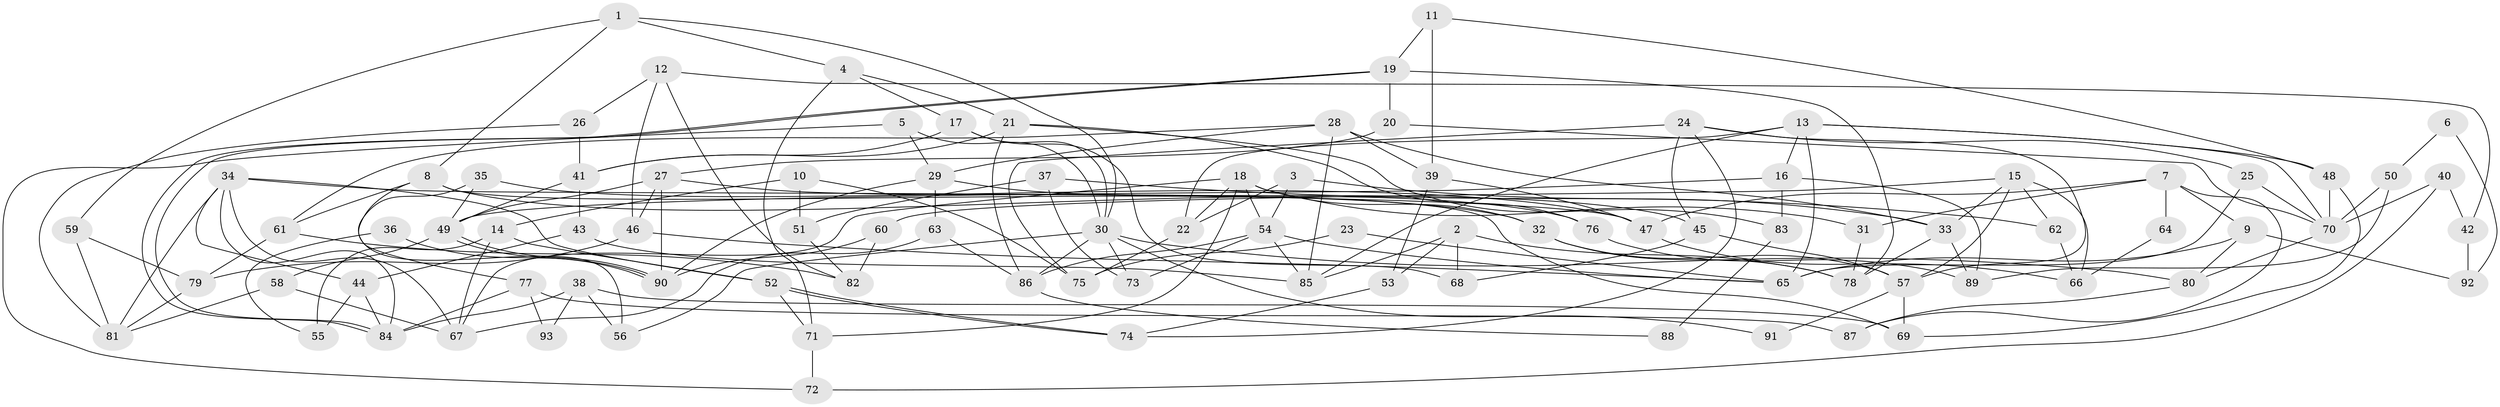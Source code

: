 // Generated by graph-tools (version 1.1) at 2025/26/03/09/25 03:26:14]
// undirected, 93 vertices, 186 edges
graph export_dot {
graph [start="1"]
  node [color=gray90,style=filled];
  1;
  2;
  3;
  4;
  5;
  6;
  7;
  8;
  9;
  10;
  11;
  12;
  13;
  14;
  15;
  16;
  17;
  18;
  19;
  20;
  21;
  22;
  23;
  24;
  25;
  26;
  27;
  28;
  29;
  30;
  31;
  32;
  33;
  34;
  35;
  36;
  37;
  38;
  39;
  40;
  41;
  42;
  43;
  44;
  45;
  46;
  47;
  48;
  49;
  50;
  51;
  52;
  53;
  54;
  55;
  56;
  57;
  58;
  59;
  60;
  61;
  62;
  63;
  64;
  65;
  66;
  67;
  68;
  69;
  70;
  71;
  72;
  73;
  74;
  75;
  76;
  77;
  78;
  79;
  80;
  81;
  82;
  83;
  84;
  85;
  86;
  87;
  88;
  89;
  90;
  91;
  92;
  93;
  1 -- 4;
  1 -- 8;
  1 -- 30;
  1 -- 59;
  2 -- 53;
  2 -- 78;
  2 -- 68;
  2 -- 85;
  3 -- 22;
  3 -- 54;
  3 -- 33;
  4 -- 17;
  4 -- 71;
  4 -- 21;
  5 -- 30;
  5 -- 29;
  5 -- 72;
  6 -- 50;
  6 -- 92;
  7 -- 31;
  7 -- 9;
  7 -- 47;
  7 -- 64;
  7 -- 87;
  8 -- 76;
  8 -- 56;
  8 -- 61;
  8 -- 69;
  9 -- 65;
  9 -- 80;
  9 -- 92;
  10 -- 51;
  10 -- 14;
  10 -- 75;
  11 -- 19;
  11 -- 48;
  11 -- 39;
  12 -- 46;
  12 -- 82;
  12 -- 26;
  12 -- 42;
  13 -- 48;
  13 -- 85;
  13 -- 16;
  13 -- 22;
  13 -- 65;
  13 -- 70;
  14 -- 67;
  14 -- 52;
  14 -- 55;
  15 -- 57;
  15 -- 33;
  15 -- 60;
  15 -- 62;
  15 -- 66;
  16 -- 49;
  16 -- 83;
  16 -- 89;
  17 -- 30;
  17 -- 41;
  17 -- 68;
  18 -- 54;
  18 -- 67;
  18 -- 22;
  18 -- 31;
  18 -- 32;
  18 -- 71;
  19 -- 84;
  19 -- 84;
  19 -- 20;
  19 -- 78;
  20 -- 70;
  20 -- 27;
  21 -- 86;
  21 -- 41;
  21 -- 76;
  21 -- 83;
  22 -- 75;
  23 -- 65;
  23 -- 75;
  24 -- 45;
  24 -- 75;
  24 -- 25;
  24 -- 57;
  24 -- 74;
  25 -- 65;
  25 -- 70;
  26 -- 41;
  26 -- 81;
  27 -- 32;
  27 -- 49;
  27 -- 46;
  27 -- 90;
  28 -- 39;
  28 -- 29;
  28 -- 33;
  28 -- 61;
  28 -- 85;
  29 -- 45;
  29 -- 90;
  29 -- 63;
  30 -- 86;
  30 -- 56;
  30 -- 73;
  30 -- 80;
  30 -- 91;
  31 -- 78;
  32 -- 78;
  32 -- 57;
  33 -- 78;
  33 -- 89;
  34 -- 44;
  34 -- 81;
  34 -- 47;
  34 -- 52;
  34 -- 67;
  34 -- 84;
  35 -- 47;
  35 -- 77;
  35 -- 49;
  36 -- 90;
  36 -- 55;
  37 -- 73;
  37 -- 62;
  37 -- 51;
  38 -- 84;
  38 -- 69;
  38 -- 56;
  38 -- 93;
  39 -- 47;
  39 -- 53;
  40 -- 72;
  40 -- 70;
  40 -- 42;
  41 -- 49;
  41 -- 43;
  42 -- 92;
  43 -- 85;
  43 -- 44;
  44 -- 84;
  44 -- 55;
  45 -- 68;
  45 -- 57;
  46 -- 79;
  46 -- 65;
  47 -- 66;
  48 -- 70;
  48 -- 69;
  49 -- 90;
  49 -- 90;
  49 -- 58;
  50 -- 70;
  50 -- 89;
  51 -- 82;
  52 -- 74;
  52 -- 74;
  52 -- 71;
  53 -- 74;
  54 -- 85;
  54 -- 65;
  54 -- 73;
  54 -- 86;
  57 -- 69;
  57 -- 91;
  58 -- 81;
  58 -- 67;
  59 -- 79;
  59 -- 81;
  60 -- 90;
  60 -- 82;
  61 -- 79;
  61 -- 82;
  62 -- 66;
  63 -- 67;
  63 -- 86;
  64 -- 66;
  70 -- 80;
  71 -- 72;
  76 -- 89;
  77 -- 84;
  77 -- 87;
  77 -- 93;
  79 -- 81;
  80 -- 87;
  83 -- 88;
  86 -- 88;
}
